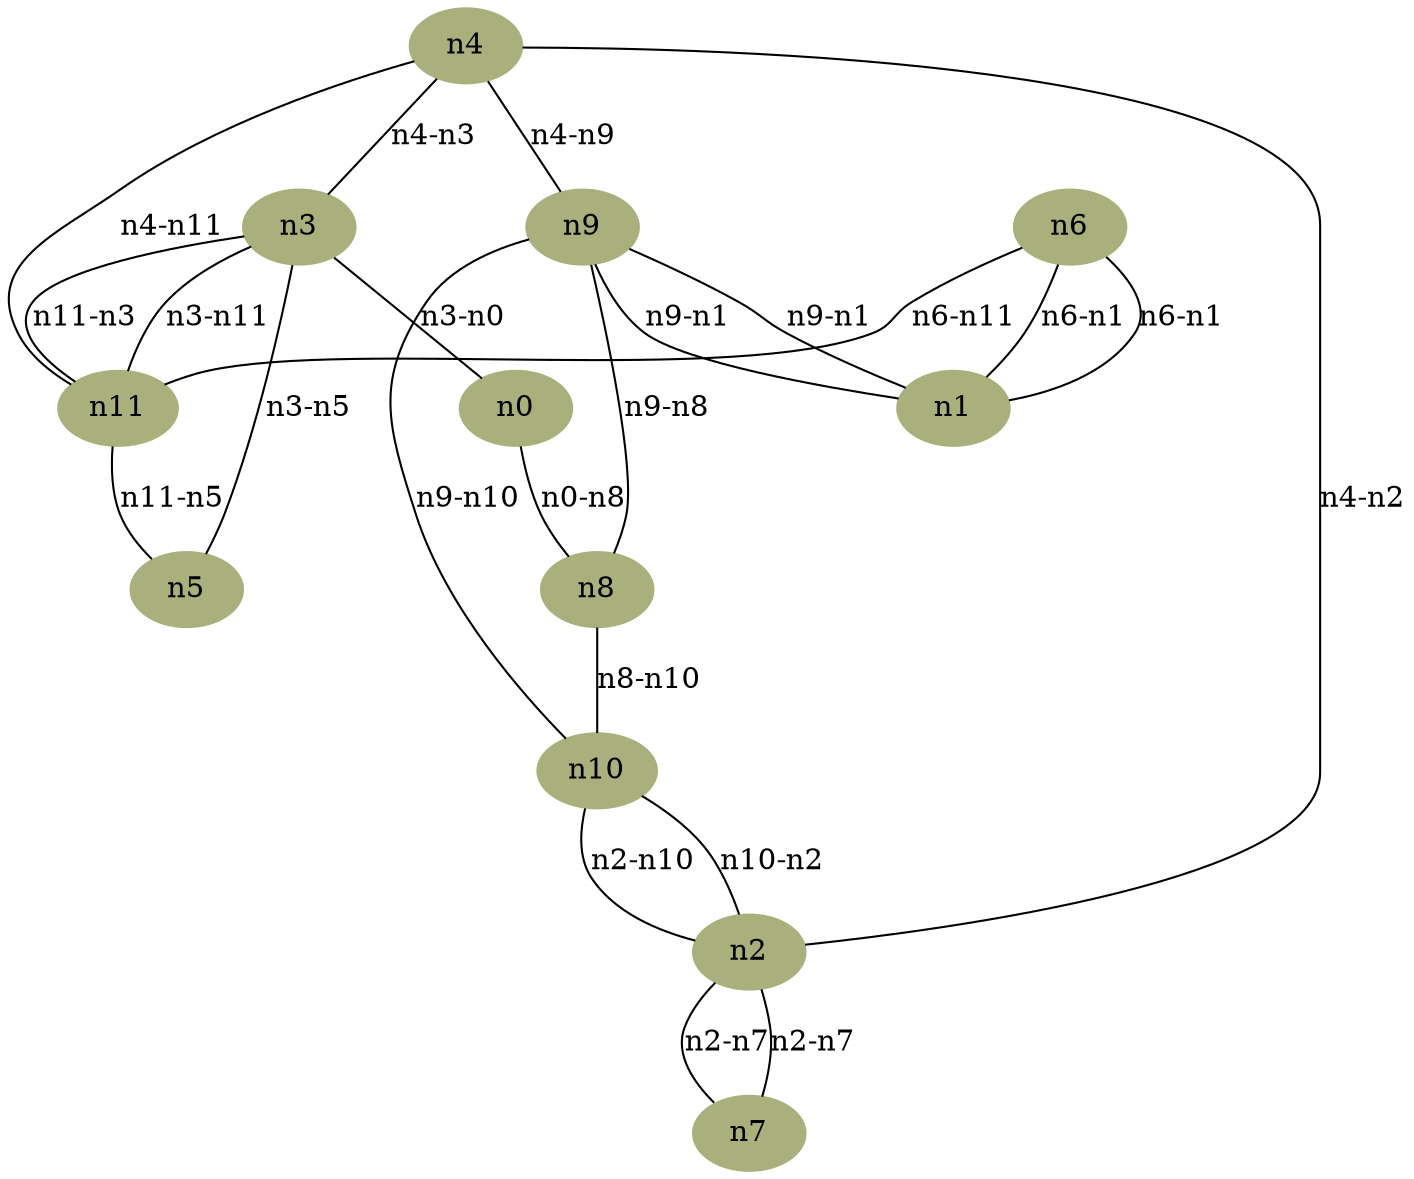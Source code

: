graph{
	node[style="filled", color="#AAB07B"]
	0[label="cpuOffloading - request:157.07 - limit:294.01", label="n0"];
	1[label="cpuOffloading - request:202.12 - limit:228.99", label="n1"];
	2[label="cpuOffloading - request:57.26 - limit:364.95", label="n2"];
	3[label="cpuOffloading - request:147.59 - limit:173.02", label="n3"];
	4[label="cpuOffloading - request:81.65 - limit:223.56", label="n4"];
	5[label="cpuOffloading - request:248.50 - limit:396.74", label="n5"];
	6[label="cpuOffloading - request:53.05 - limit:66.58", label="n6"];
	7[label="cpuOffloading - request:209.12 - limit:377.56", label="n7"];
	8[label="cpuOffloading - request:54.89 - limit:303.71", label="n8"];
	9[label="cpuOffloading - request:154.33 - limit:275.93", label="n9"];
	10[label="cpuOffloading - request:96.42 - limit:240.85", label="n10"];
	11[label="cpuOffloading - request:295.90 - limit:321.97", label="n11"];
	6 -- 1[label="latency - value:15.53", label="n6-n1"];
	9 -- 1[label="latency - value:12.59", label="n9-n1"];
	2 -- 7[label="latency - value:24.58", label="n2-n7"];
	9 -- 8[label="latency - value:19.74", label="n9-n8"];
	4 -- 11[label="latency - value:23.81", label="n4-n11"];
	9 -- 10[label="latency - value:26.16", label="n9-n10"];
	8 -- 10[label="latency - value:28.37", label="n8-n10"];
	11 -- 5[label="latency - value:14.32", label="n11-n5"];
	0 -- 8[label="latency - value:26.04", label="n0-n8"];
	6 -- 1[label="latency - value:29.69", label="n6-n1"];
	4 -- 3[label="latency - value:21.82", label="n4-n3"];
	3 -- 11[label="latency - value:27.55", label="n3-n11"];
	2 -- 7[label="latency - value:13.28", label="n2-n7"];
	10 -- 2[label="latency - value:23.56", label="n10-n2"];
	6 -- 11[label="latency - value:15.63", label="n6-n11"];
	4 -- 9[label="latency - value:10.46", label="n4-n9"];
	9 -- 1[label="latency - value:19.95", label="n9-n1"];
	3 -- 0[label="latency - value:23.69", label="n3-n0"];
	11 -- 3[label="latency - value:23.64", label="n11-n3"];
	2 -- 10[label="latency - value:17.02", label="n2-n10"];
	4 -- 2[label="latency - value:24.27", label="n4-n2"];
	3 -- 5[label="latency - value:22.89", label="n3-n5"];
}

